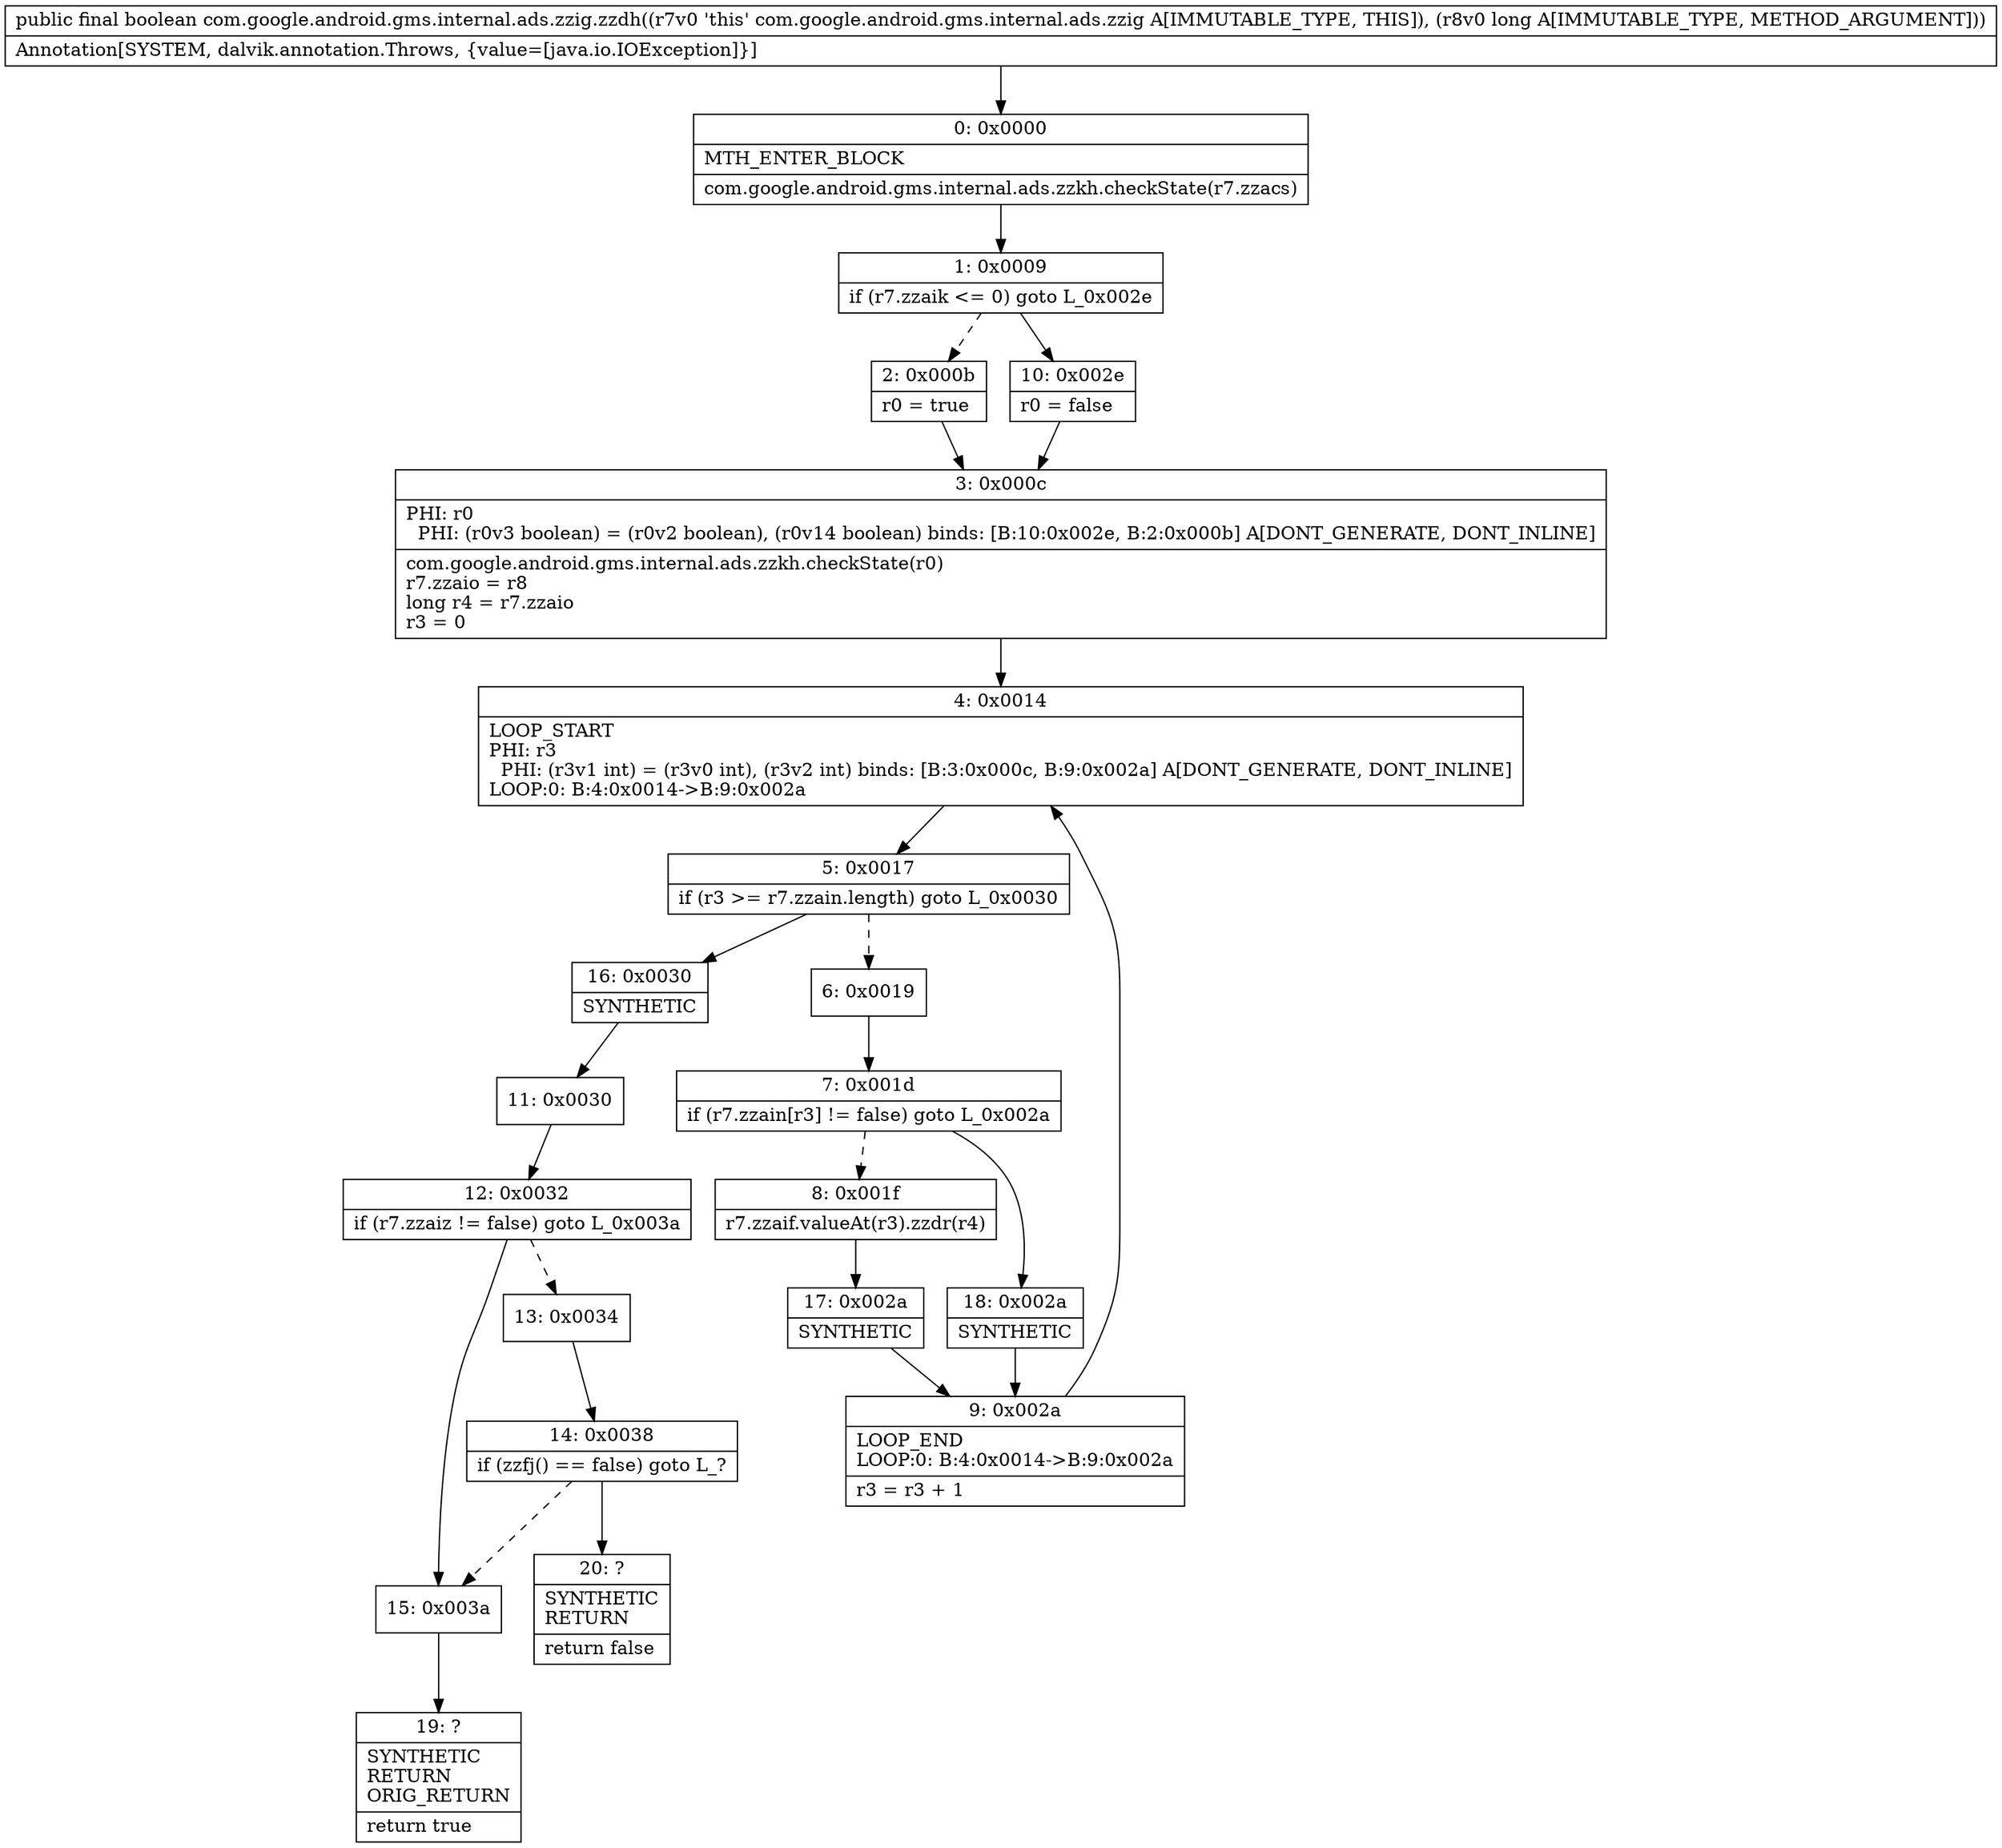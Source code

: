 digraph "CFG forcom.google.android.gms.internal.ads.zzig.zzdh(J)Z" {
Node_0 [shape=record,label="{0\:\ 0x0000|MTH_ENTER_BLOCK\l|com.google.android.gms.internal.ads.zzkh.checkState(r7.zzacs)\l}"];
Node_1 [shape=record,label="{1\:\ 0x0009|if (r7.zzaik \<= 0) goto L_0x002e\l}"];
Node_2 [shape=record,label="{2\:\ 0x000b|r0 = true\l}"];
Node_3 [shape=record,label="{3\:\ 0x000c|PHI: r0 \l  PHI: (r0v3 boolean) = (r0v2 boolean), (r0v14 boolean) binds: [B:10:0x002e, B:2:0x000b] A[DONT_GENERATE, DONT_INLINE]\l|com.google.android.gms.internal.ads.zzkh.checkState(r0)\lr7.zzaio = r8\llong r4 = r7.zzaio\lr3 = 0\l}"];
Node_4 [shape=record,label="{4\:\ 0x0014|LOOP_START\lPHI: r3 \l  PHI: (r3v1 int) = (r3v0 int), (r3v2 int) binds: [B:3:0x000c, B:9:0x002a] A[DONT_GENERATE, DONT_INLINE]\lLOOP:0: B:4:0x0014\-\>B:9:0x002a\l}"];
Node_5 [shape=record,label="{5\:\ 0x0017|if (r3 \>= r7.zzain.length) goto L_0x0030\l}"];
Node_6 [shape=record,label="{6\:\ 0x0019}"];
Node_7 [shape=record,label="{7\:\ 0x001d|if (r7.zzain[r3] != false) goto L_0x002a\l}"];
Node_8 [shape=record,label="{8\:\ 0x001f|r7.zzaif.valueAt(r3).zzdr(r4)\l}"];
Node_9 [shape=record,label="{9\:\ 0x002a|LOOP_END\lLOOP:0: B:4:0x0014\-\>B:9:0x002a\l|r3 = r3 + 1\l}"];
Node_10 [shape=record,label="{10\:\ 0x002e|r0 = false\l}"];
Node_11 [shape=record,label="{11\:\ 0x0030}"];
Node_12 [shape=record,label="{12\:\ 0x0032|if (r7.zzaiz != false) goto L_0x003a\l}"];
Node_13 [shape=record,label="{13\:\ 0x0034}"];
Node_14 [shape=record,label="{14\:\ 0x0038|if (zzfj() == false) goto L_?\l}"];
Node_15 [shape=record,label="{15\:\ 0x003a}"];
Node_16 [shape=record,label="{16\:\ 0x0030|SYNTHETIC\l}"];
Node_17 [shape=record,label="{17\:\ 0x002a|SYNTHETIC\l}"];
Node_18 [shape=record,label="{18\:\ 0x002a|SYNTHETIC\l}"];
Node_19 [shape=record,label="{19\:\ ?|SYNTHETIC\lRETURN\lORIG_RETURN\l|return true\l}"];
Node_20 [shape=record,label="{20\:\ ?|SYNTHETIC\lRETURN\l|return false\l}"];
MethodNode[shape=record,label="{public final boolean com.google.android.gms.internal.ads.zzig.zzdh((r7v0 'this' com.google.android.gms.internal.ads.zzig A[IMMUTABLE_TYPE, THIS]), (r8v0 long A[IMMUTABLE_TYPE, METHOD_ARGUMENT]))  | Annotation[SYSTEM, dalvik.annotation.Throws, \{value=[java.io.IOException]\}]\l}"];
MethodNode -> Node_0;
Node_0 -> Node_1;
Node_1 -> Node_2[style=dashed];
Node_1 -> Node_10;
Node_2 -> Node_3;
Node_3 -> Node_4;
Node_4 -> Node_5;
Node_5 -> Node_6[style=dashed];
Node_5 -> Node_16;
Node_6 -> Node_7;
Node_7 -> Node_8[style=dashed];
Node_7 -> Node_18;
Node_8 -> Node_17;
Node_9 -> Node_4;
Node_10 -> Node_3;
Node_11 -> Node_12;
Node_12 -> Node_13[style=dashed];
Node_12 -> Node_15;
Node_13 -> Node_14;
Node_14 -> Node_15[style=dashed];
Node_14 -> Node_20;
Node_15 -> Node_19;
Node_16 -> Node_11;
Node_17 -> Node_9;
Node_18 -> Node_9;
}


